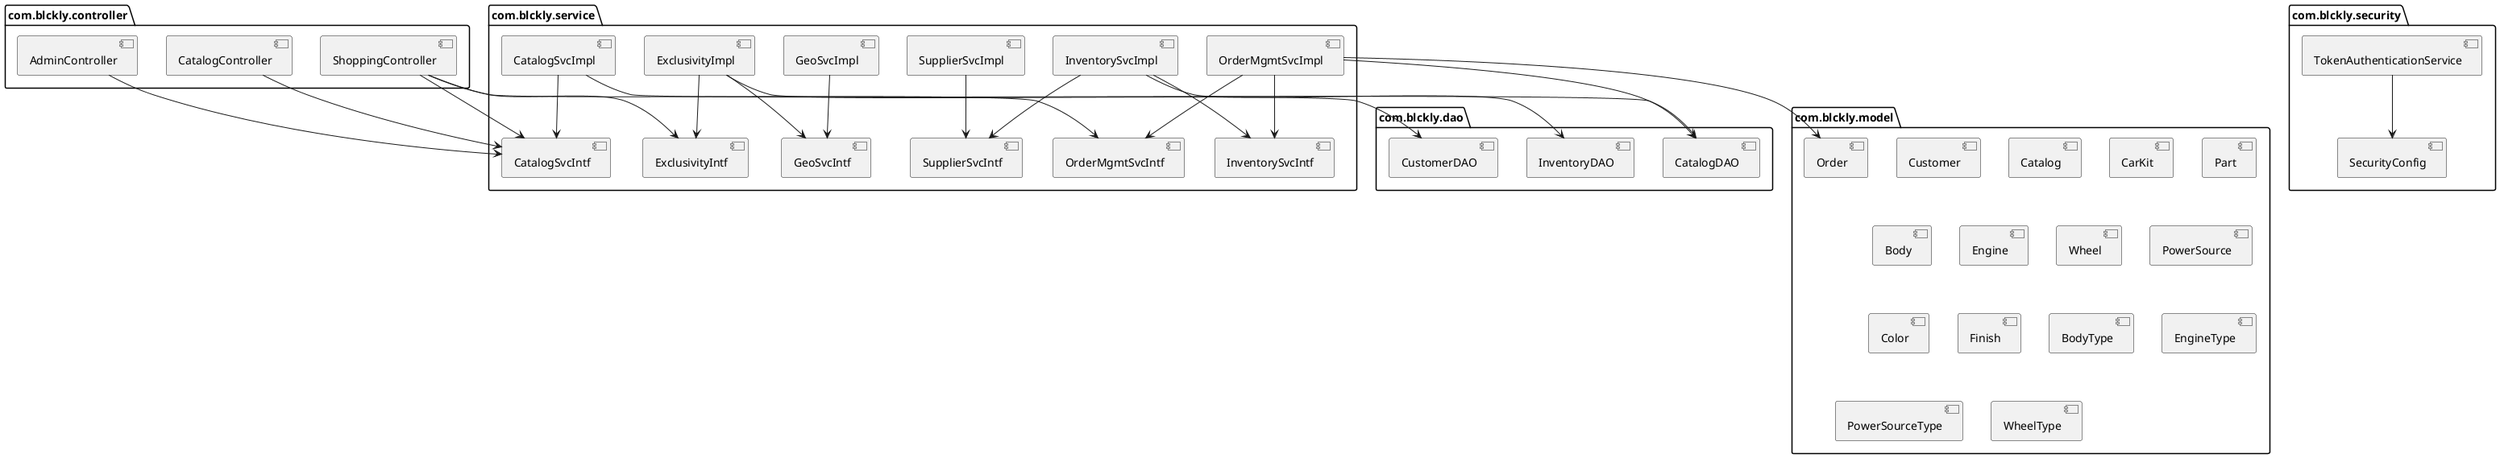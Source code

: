 
@startuml

package com.blckly.controller {
    [ShoppingController]
    [CatalogController]
    [AdminController]
}

package com.blckly.service {
    [ExclusivityIntf]
    [ExclusivityImpl]
    [CatalogSvcIntf]
    [CatalogSvcImpl]
    [InventorySvcIntf]
    [InventorySvcImpl]
    [OrderMgmtSvcIntf]
    [OrderMgmtSvcImpl]
    [GeoSvcIntf]
    [GeoSvcImpl]
    [SupplierSvcIntf]
    [SupplierSvcImpl]
}

package com.blckly.dao {
    [CustomerDAO]
    [InventoryDAO]
    [CatalogDAO]
}

package com.blckly.model {
    [Order]
    [Customer]
    [Catalog]
    [CarKit]
    [Part]
    [Body]
    [Engine]
    [Wheel]
    [PowerSource]
    [Color]
    [Finish]
    [BodyType]
    [EngineType]
    [PowerSourceType]
    [WheelType]
}

package com.blckly.security {
    [TokenAuthenticationService]
    [SecurityConfig]
}

[ShoppingController] --> [ExclusivityIntf]
[ShoppingController] --> [CatalogSvcIntf]
[ShoppingController] --> [OrderMgmtSvcIntf]

[CatalogController] --> [CatalogSvcIntf]

[AdminController] --> [CatalogSvcIntf]

[ExclusivityImpl] --> [ExclusivityIntf]
[CatalogSvcImpl] --> [CatalogSvcIntf]
[InventorySvcImpl] --> [InventorySvcIntf]
[OrderMgmtSvcImpl] --> [OrderMgmtSvcIntf]
[GeoSvcImpl] --> [GeoSvcIntf]
[SupplierSvcImpl] --> [SupplierSvcIntf]

[ExclusivityImpl] --> [GeoSvcIntf]
[ExclusivityImpl] --> [CustomerDAO]

[OrderMgmtSvcImpl] --> [InventorySvcIntf]
[OrderMgmtSvcImpl] --> [CatalogDAO]
[OrderMgmtSvcImpl] --> [Order]

[CatalogSvcImpl] --> [CatalogDAO]

[InventorySvcImpl] --> [SupplierSvcIntf]
[InventorySvcImpl] --> [InventoryDAO]

[TokenAuthenticationService] --> [SecurityConfig]

@enduml
